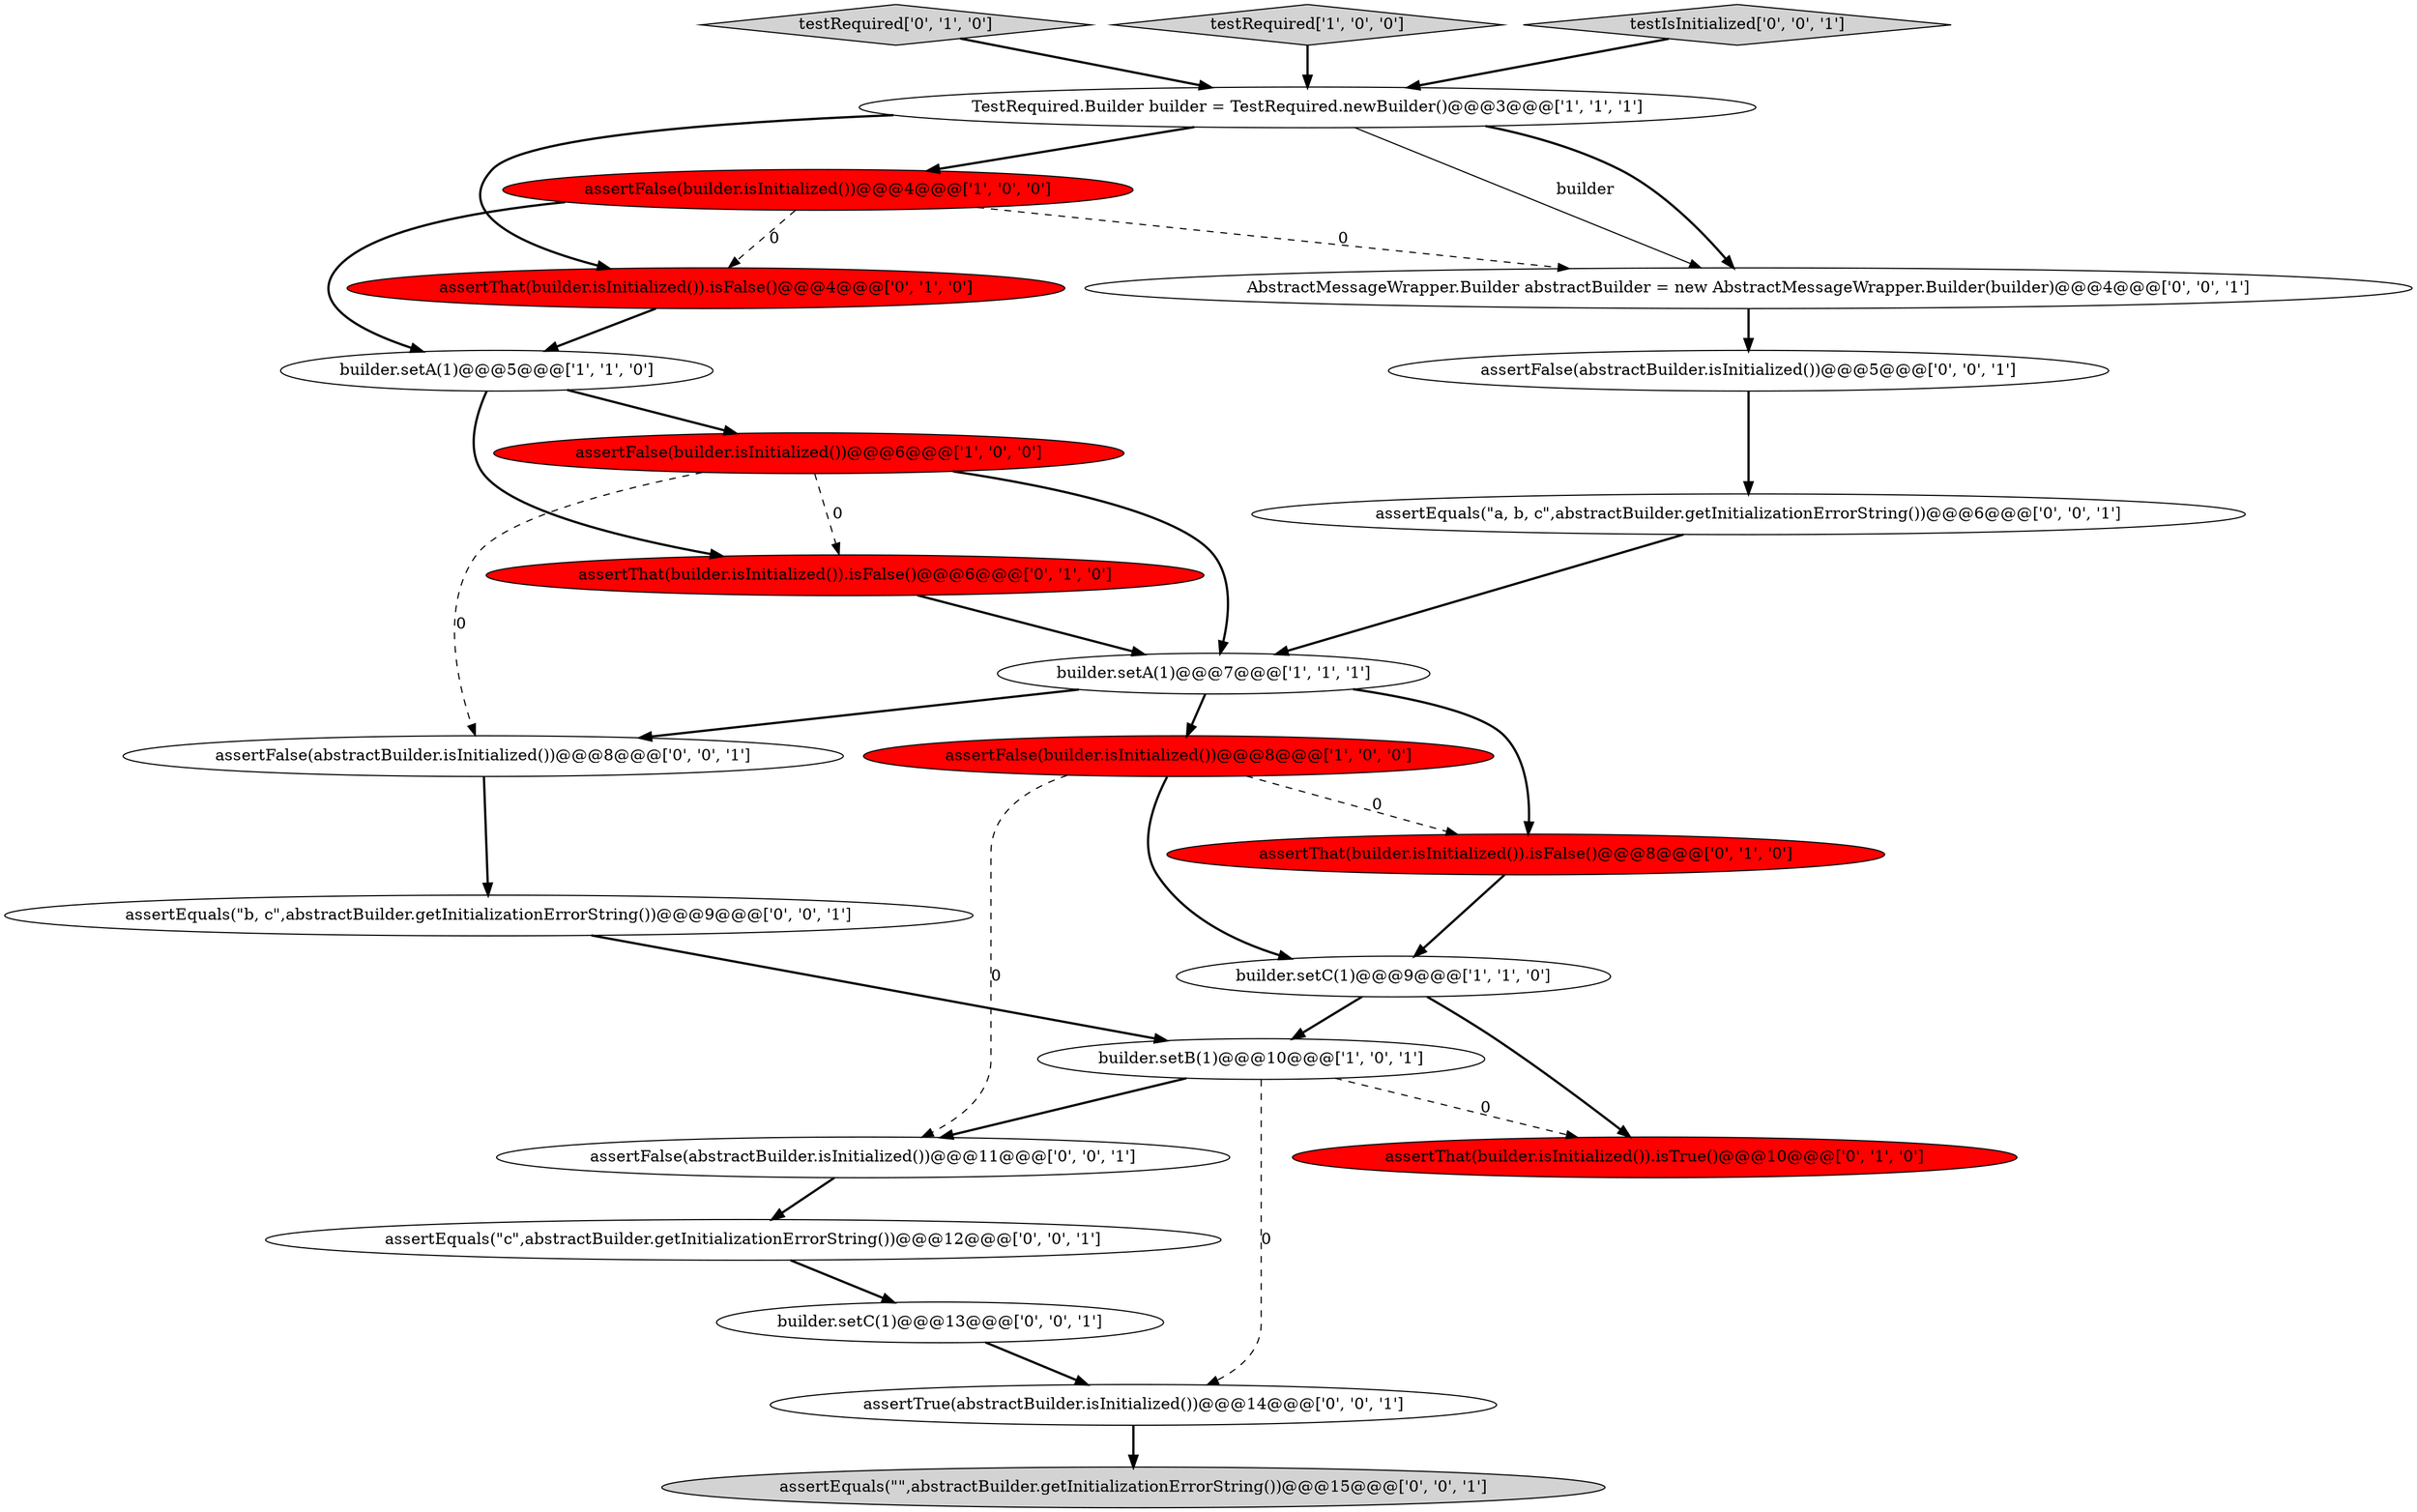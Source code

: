 digraph {
21 [style = filled, label = "assertEquals(\"c\",abstractBuilder.getInitializationErrorString())@@@12@@@['0', '0', '1']", fillcolor = white, shape = ellipse image = "AAA0AAABBB3BBB"];
5 [style = filled, label = "assertFalse(builder.isInitialized())@@@6@@@['1', '0', '0']", fillcolor = red, shape = ellipse image = "AAA1AAABBB1BBB"];
8 [style = filled, label = "builder.setA(1)@@@7@@@['1', '1', '1']", fillcolor = white, shape = ellipse image = "AAA0AAABBB1BBB"];
12 [style = filled, label = "testRequired['0', '1', '0']", fillcolor = lightgray, shape = diamond image = "AAA0AAABBB2BBB"];
18 [style = filled, label = "assertFalse(abstractBuilder.isInitialized())@@@8@@@['0', '0', '1']", fillcolor = white, shape = ellipse image = "AAA0AAABBB3BBB"];
22 [style = filled, label = "builder.setC(1)@@@13@@@['0', '0', '1']", fillcolor = white, shape = ellipse image = "AAA0AAABBB3BBB"];
11 [style = filled, label = "assertThat(builder.isInitialized()).isFalse()@@@6@@@['0', '1', '0']", fillcolor = red, shape = ellipse image = "AAA1AAABBB2BBB"];
13 [style = filled, label = "assertThat(builder.isInitialized()).isTrue()@@@10@@@['0', '1', '0']", fillcolor = red, shape = ellipse image = "AAA1AAABBB2BBB"];
9 [style = filled, label = "assertThat(builder.isInitialized()).isFalse()@@@8@@@['0', '1', '0']", fillcolor = red, shape = ellipse image = "AAA1AAABBB2BBB"];
7 [style = filled, label = "TestRequired.Builder builder = TestRequired.newBuilder()@@@3@@@['1', '1', '1']", fillcolor = white, shape = ellipse image = "AAA0AAABBB1BBB"];
3 [style = filled, label = "builder.setB(1)@@@10@@@['1', '0', '1']", fillcolor = white, shape = ellipse image = "AAA0AAABBB1BBB"];
20 [style = filled, label = "assertFalse(abstractBuilder.isInitialized())@@@11@@@['0', '0', '1']", fillcolor = white, shape = ellipse image = "AAA0AAABBB3BBB"];
4 [style = filled, label = "builder.setC(1)@@@9@@@['1', '1', '0']", fillcolor = white, shape = ellipse image = "AAA0AAABBB1BBB"];
15 [style = filled, label = "assertEquals(\"a, b, c\",abstractBuilder.getInitializationErrorString())@@@6@@@['0', '0', '1']", fillcolor = white, shape = ellipse image = "AAA0AAABBB3BBB"];
6 [style = filled, label = "assertFalse(builder.isInitialized())@@@8@@@['1', '0', '0']", fillcolor = red, shape = ellipse image = "AAA1AAABBB1BBB"];
19 [style = filled, label = "AbstractMessageWrapper.Builder abstractBuilder = new AbstractMessageWrapper.Builder(builder)@@@4@@@['0', '0', '1']", fillcolor = white, shape = ellipse image = "AAA0AAABBB3BBB"];
10 [style = filled, label = "assertThat(builder.isInitialized()).isFalse()@@@4@@@['0', '1', '0']", fillcolor = red, shape = ellipse image = "AAA1AAABBB2BBB"];
0 [style = filled, label = "testRequired['1', '0', '0']", fillcolor = lightgray, shape = diamond image = "AAA0AAABBB1BBB"];
1 [style = filled, label = "assertFalse(builder.isInitialized())@@@4@@@['1', '0', '0']", fillcolor = red, shape = ellipse image = "AAA1AAABBB1BBB"];
2 [style = filled, label = "builder.setA(1)@@@5@@@['1', '1', '0']", fillcolor = white, shape = ellipse image = "AAA0AAABBB1BBB"];
23 [style = filled, label = "assertFalse(abstractBuilder.isInitialized())@@@5@@@['0', '0', '1']", fillcolor = white, shape = ellipse image = "AAA0AAABBB3BBB"];
14 [style = filled, label = "testIsInitialized['0', '0', '1']", fillcolor = lightgray, shape = diamond image = "AAA0AAABBB3BBB"];
16 [style = filled, label = "assertEquals(\"b, c\",abstractBuilder.getInitializationErrorString())@@@9@@@['0', '0', '1']", fillcolor = white, shape = ellipse image = "AAA0AAABBB3BBB"];
24 [style = filled, label = "assertEquals(\"\",abstractBuilder.getInitializationErrorString())@@@15@@@['0', '0', '1']", fillcolor = lightgray, shape = ellipse image = "AAA0AAABBB3BBB"];
17 [style = filled, label = "assertTrue(abstractBuilder.isInitialized())@@@14@@@['0', '0', '1']", fillcolor = white, shape = ellipse image = "AAA0AAABBB3BBB"];
16->3 [style = bold, label=""];
5->8 [style = bold, label=""];
4->3 [style = bold, label=""];
7->1 [style = bold, label=""];
3->17 [style = dashed, label="0"];
7->10 [style = bold, label=""];
6->20 [style = dashed, label="0"];
8->18 [style = bold, label=""];
7->19 [style = solid, label="builder"];
9->4 [style = bold, label=""];
4->13 [style = bold, label=""];
6->9 [style = dashed, label="0"];
1->19 [style = dashed, label="0"];
23->15 [style = bold, label=""];
8->6 [style = bold, label=""];
1->10 [style = dashed, label="0"];
5->18 [style = dashed, label="0"];
3->13 [style = dashed, label="0"];
12->7 [style = bold, label=""];
14->7 [style = bold, label=""];
0->7 [style = bold, label=""];
20->21 [style = bold, label=""];
6->4 [style = bold, label=""];
3->20 [style = bold, label=""];
17->24 [style = bold, label=""];
5->11 [style = dashed, label="0"];
21->22 [style = bold, label=""];
19->23 [style = bold, label=""];
8->9 [style = bold, label=""];
22->17 [style = bold, label=""];
11->8 [style = bold, label=""];
10->2 [style = bold, label=""];
1->2 [style = bold, label=""];
7->19 [style = bold, label=""];
2->11 [style = bold, label=""];
15->8 [style = bold, label=""];
2->5 [style = bold, label=""];
18->16 [style = bold, label=""];
}
